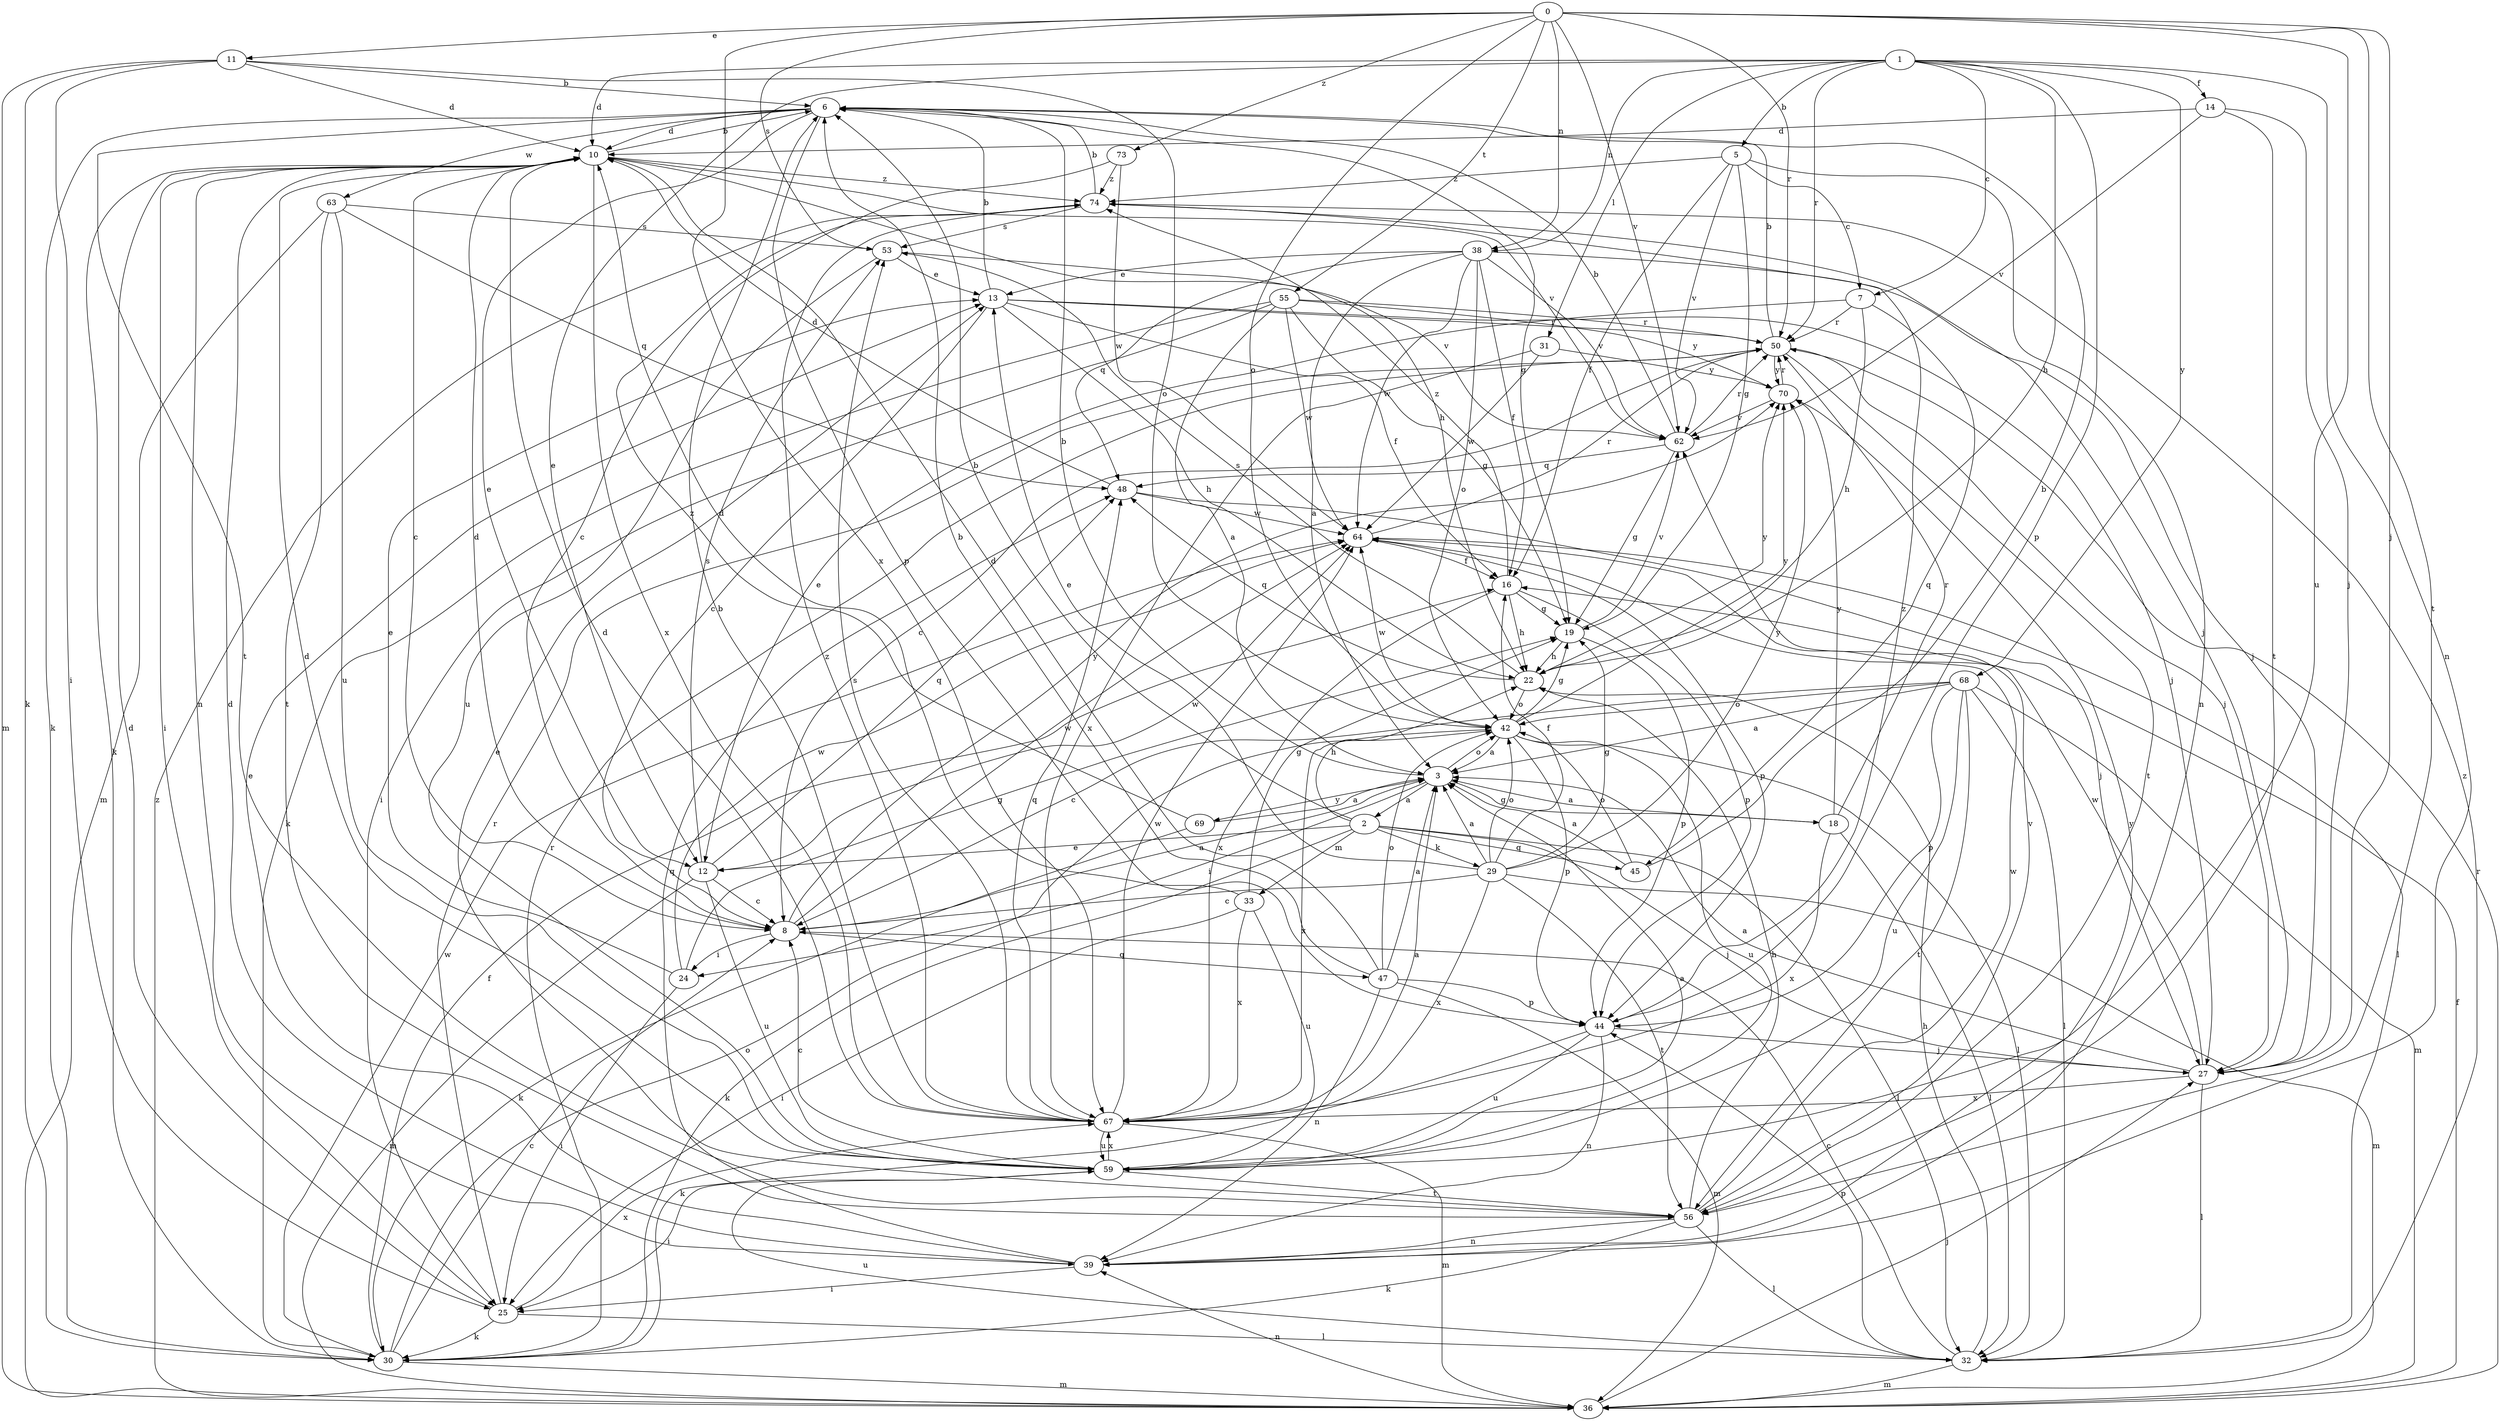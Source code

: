 strict digraph  {
0;
1;
2;
3;
5;
6;
7;
8;
10;
11;
12;
13;
14;
16;
18;
19;
22;
24;
25;
27;
29;
30;
31;
32;
33;
36;
38;
39;
42;
44;
45;
47;
48;
50;
53;
55;
56;
59;
62;
63;
64;
67;
68;
69;
70;
73;
74;
0 -> 11  [label=e];
0 -> 27  [label=j];
0 -> 38  [label=n];
0 -> 42  [label=o];
0 -> 50  [label=r];
0 -> 53  [label=s];
0 -> 55  [label=t];
0 -> 56  [label=t];
0 -> 59  [label=u];
0 -> 62  [label=v];
0 -> 67  [label=x];
0 -> 73  [label=z];
1 -> 5  [label=b];
1 -> 7  [label=c];
1 -> 10  [label=d];
1 -> 12  [label=e];
1 -> 14  [label=f];
1 -> 22  [label=h];
1 -> 31  [label=l];
1 -> 38  [label=n];
1 -> 39  [label=n];
1 -> 44  [label=p];
1 -> 50  [label=r];
1 -> 68  [label=y];
2 -> 6  [label=b];
2 -> 12  [label=e];
2 -> 22  [label=h];
2 -> 27  [label=j];
2 -> 29  [label=k];
2 -> 30  [label=k];
2 -> 32  [label=l];
2 -> 33  [label=m];
2 -> 45  [label=q];
3 -> 2  [label=a];
3 -> 6  [label=b];
3 -> 18  [label=g];
3 -> 24  [label=i];
3 -> 42  [label=o];
3 -> 69  [label=y];
5 -> 7  [label=c];
5 -> 16  [label=f];
5 -> 19  [label=g];
5 -> 39  [label=n];
5 -> 62  [label=v];
5 -> 74  [label=z];
6 -> 10  [label=d];
6 -> 12  [label=e];
6 -> 19  [label=g];
6 -> 30  [label=k];
6 -> 44  [label=p];
6 -> 56  [label=t];
6 -> 63  [label=w];
7 -> 12  [label=e];
7 -> 22  [label=h];
7 -> 45  [label=q];
7 -> 50  [label=r];
8 -> 3  [label=a];
8 -> 10  [label=d];
8 -> 24  [label=i];
8 -> 47  [label=q];
8 -> 64  [label=w];
8 -> 70  [label=y];
10 -> 6  [label=b];
10 -> 8  [label=c];
10 -> 22  [label=h];
10 -> 25  [label=i];
10 -> 30  [label=k];
10 -> 39  [label=n];
10 -> 62  [label=v];
10 -> 67  [label=x];
10 -> 74  [label=z];
11 -> 6  [label=b];
11 -> 10  [label=d];
11 -> 25  [label=i];
11 -> 30  [label=k];
11 -> 36  [label=m];
11 -> 42  [label=o];
12 -> 8  [label=c];
12 -> 36  [label=m];
12 -> 48  [label=q];
12 -> 53  [label=s];
12 -> 59  [label=u];
12 -> 64  [label=w];
13 -> 6  [label=b];
13 -> 8  [label=c];
13 -> 16  [label=f];
13 -> 22  [label=h];
13 -> 27  [label=j];
13 -> 50  [label=r];
14 -> 10  [label=d];
14 -> 27  [label=j];
14 -> 56  [label=t];
14 -> 62  [label=v];
16 -> 19  [label=g];
16 -> 22  [label=h];
16 -> 44  [label=p];
16 -> 67  [label=x];
16 -> 74  [label=z];
18 -> 3  [label=a];
18 -> 32  [label=l];
18 -> 50  [label=r];
18 -> 67  [label=x];
18 -> 70  [label=y];
19 -> 22  [label=h];
19 -> 44  [label=p];
19 -> 62  [label=v];
22 -> 42  [label=o];
22 -> 48  [label=q];
22 -> 53  [label=s];
22 -> 70  [label=y];
24 -> 13  [label=e];
24 -> 19  [label=g];
24 -> 25  [label=i];
24 -> 64  [label=w];
25 -> 10  [label=d];
25 -> 30  [label=k];
25 -> 32  [label=l];
25 -> 50  [label=r];
25 -> 67  [label=x];
27 -> 3  [label=a];
27 -> 32  [label=l];
27 -> 64  [label=w];
27 -> 67  [label=x];
29 -> 3  [label=a];
29 -> 8  [label=c];
29 -> 13  [label=e];
29 -> 16  [label=f];
29 -> 19  [label=g];
29 -> 36  [label=m];
29 -> 42  [label=o];
29 -> 56  [label=t];
29 -> 67  [label=x];
29 -> 70  [label=y];
30 -> 8  [label=c];
30 -> 16  [label=f];
30 -> 36  [label=m];
30 -> 42  [label=o];
30 -> 50  [label=r];
30 -> 64  [label=w];
31 -> 64  [label=w];
31 -> 67  [label=x];
31 -> 70  [label=y];
32 -> 8  [label=c];
32 -> 22  [label=h];
32 -> 36  [label=m];
32 -> 44  [label=p];
32 -> 59  [label=u];
32 -> 74  [label=z];
33 -> 10  [label=d];
33 -> 19  [label=g];
33 -> 25  [label=i];
33 -> 59  [label=u];
33 -> 67  [label=x];
36 -> 16  [label=f];
36 -> 27  [label=j];
36 -> 39  [label=n];
36 -> 50  [label=r];
36 -> 74  [label=z];
38 -> 3  [label=a];
38 -> 13  [label=e];
38 -> 16  [label=f];
38 -> 27  [label=j];
38 -> 42  [label=o];
38 -> 48  [label=q];
38 -> 62  [label=v];
38 -> 64  [label=w];
39 -> 10  [label=d];
39 -> 13  [label=e];
39 -> 25  [label=i];
39 -> 48  [label=q];
39 -> 70  [label=y];
42 -> 3  [label=a];
42 -> 19  [label=g];
42 -> 32  [label=l];
42 -> 44  [label=p];
42 -> 59  [label=u];
42 -> 64  [label=w];
42 -> 67  [label=x];
42 -> 70  [label=y];
44 -> 27  [label=j];
44 -> 30  [label=k];
44 -> 39  [label=n];
44 -> 59  [label=u];
44 -> 74  [label=z];
45 -> 3  [label=a];
45 -> 6  [label=b];
45 -> 42  [label=o];
47 -> 3  [label=a];
47 -> 6  [label=b];
47 -> 10  [label=d];
47 -> 36  [label=m];
47 -> 39  [label=n];
47 -> 42  [label=o];
47 -> 44  [label=p];
48 -> 10  [label=d];
48 -> 27  [label=j];
48 -> 64  [label=w];
50 -> 6  [label=b];
50 -> 8  [label=c];
50 -> 27  [label=j];
50 -> 56  [label=t];
50 -> 70  [label=y];
53 -> 13  [label=e];
53 -> 59  [label=u];
53 -> 62  [label=v];
55 -> 3  [label=a];
55 -> 19  [label=g];
55 -> 25  [label=i];
55 -> 30  [label=k];
55 -> 50  [label=r];
55 -> 64  [label=w];
55 -> 70  [label=y];
56 -> 13  [label=e];
56 -> 22  [label=h];
56 -> 30  [label=k];
56 -> 32  [label=l];
56 -> 39  [label=n];
56 -> 62  [label=v];
56 -> 64  [label=w];
59 -> 3  [label=a];
59 -> 8  [label=c];
59 -> 10  [label=d];
59 -> 25  [label=i];
59 -> 56  [label=t];
59 -> 67  [label=x];
62 -> 6  [label=b];
62 -> 19  [label=g];
62 -> 48  [label=q];
62 -> 50  [label=r];
63 -> 36  [label=m];
63 -> 48  [label=q];
63 -> 53  [label=s];
63 -> 56  [label=t];
63 -> 59  [label=u];
64 -> 16  [label=f];
64 -> 32  [label=l];
64 -> 44  [label=p];
64 -> 50  [label=r];
67 -> 3  [label=a];
67 -> 6  [label=b];
67 -> 10  [label=d];
67 -> 36  [label=m];
67 -> 48  [label=q];
67 -> 53  [label=s];
67 -> 59  [label=u];
67 -> 64  [label=w];
67 -> 74  [label=z];
68 -> 3  [label=a];
68 -> 8  [label=c];
68 -> 32  [label=l];
68 -> 36  [label=m];
68 -> 42  [label=o];
68 -> 44  [label=p];
68 -> 56  [label=t];
68 -> 59  [label=u];
69 -> 3  [label=a];
69 -> 30  [label=k];
69 -> 74  [label=z];
70 -> 50  [label=r];
70 -> 62  [label=v];
73 -> 8  [label=c];
73 -> 64  [label=w];
73 -> 74  [label=z];
74 -> 6  [label=b];
74 -> 27  [label=j];
74 -> 53  [label=s];
}
